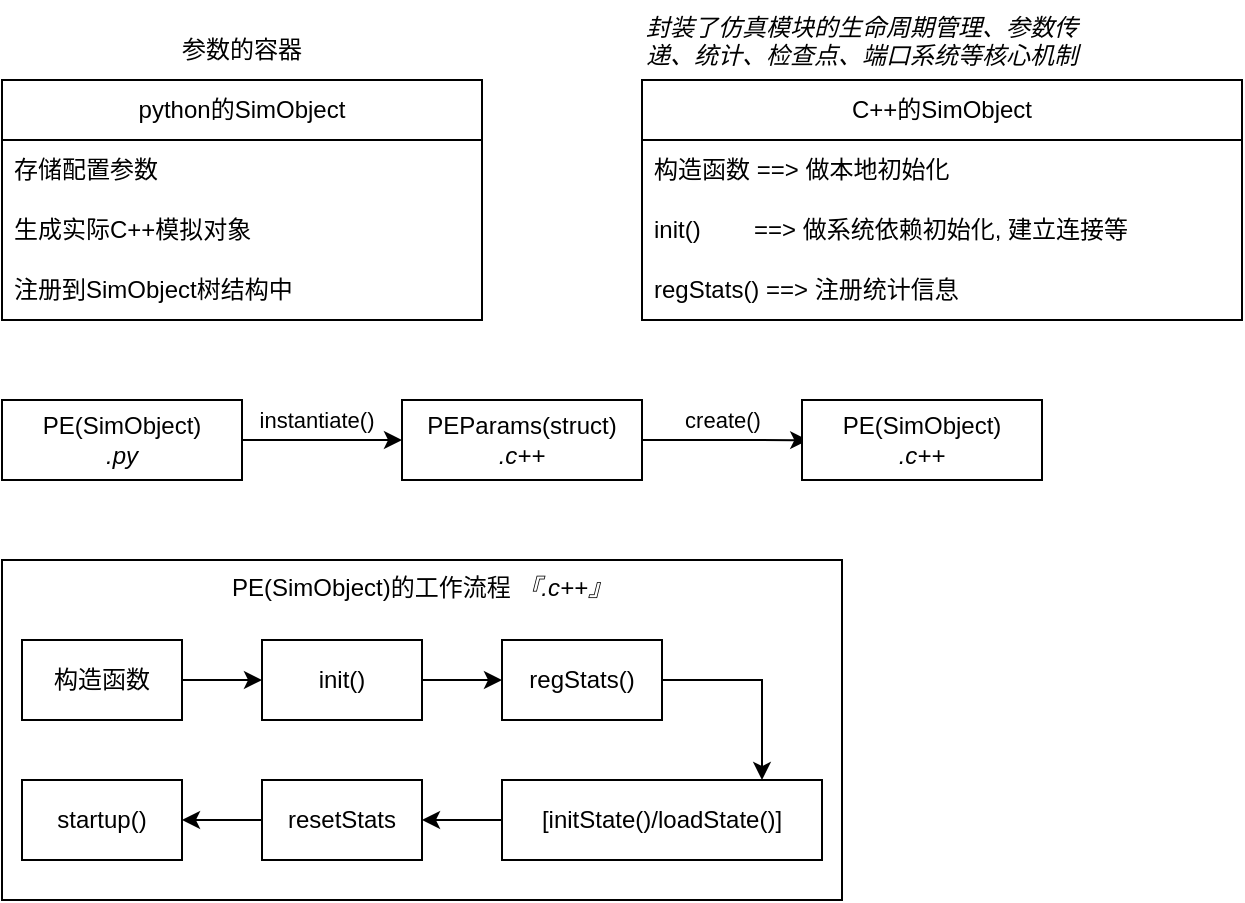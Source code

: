 <mxfile version="27.1.6">
  <diagram name="SimObject" id="-daLCYb_sPlYekwP6ffY">
    <mxGraphModel dx="900" dy="1311" grid="1" gridSize="10" guides="1" tooltips="1" connect="1" arrows="1" fold="1" page="1" pageScale="1" pageWidth="827" pageHeight="1169" math="0" shadow="0">
      <root>
        <mxCell id="0" />
        <mxCell id="1" parent="0" />
        <mxCell id="MVA4C9VbbbMDx0Rcn064-6" value="python的SimObject" style="swimlane;fontStyle=0;childLayout=stackLayout;horizontal=1;startSize=30;horizontalStack=0;resizeParent=1;resizeParentMax=0;resizeLast=0;collapsible=1;marginBottom=0;whiteSpace=wrap;html=1;" vertex="1" parent="1">
          <mxGeometry x="40" y="40" width="240" height="120" as="geometry" />
        </mxCell>
        <mxCell id="MVA4C9VbbbMDx0Rcn064-7" value="存储配置参数" style="text;strokeColor=none;fillColor=none;align=left;verticalAlign=middle;spacingLeft=4;spacingRight=4;overflow=hidden;points=[[0,0.5],[1,0.5]];portConstraint=eastwest;rotatable=0;whiteSpace=wrap;html=1;" vertex="1" parent="MVA4C9VbbbMDx0Rcn064-6">
          <mxGeometry y="30" width="240" height="30" as="geometry" />
        </mxCell>
        <mxCell id="MVA4C9VbbbMDx0Rcn064-8" value="生成实际C++模拟对象" style="text;strokeColor=none;fillColor=none;align=left;verticalAlign=middle;spacingLeft=4;spacingRight=4;overflow=hidden;points=[[0,0.5],[1,0.5]];portConstraint=eastwest;rotatable=0;whiteSpace=wrap;html=1;" vertex="1" parent="MVA4C9VbbbMDx0Rcn064-6">
          <mxGeometry y="60" width="240" height="30" as="geometry" />
        </mxCell>
        <mxCell id="MVA4C9VbbbMDx0Rcn064-9" value="注册到SimObject树结构中" style="text;strokeColor=none;fillColor=none;align=left;verticalAlign=middle;spacingLeft=4;spacingRight=4;overflow=hidden;points=[[0,0.5],[1,0.5]];portConstraint=eastwest;rotatable=0;whiteSpace=wrap;html=1;" vertex="1" parent="MVA4C9VbbbMDx0Rcn064-6">
          <mxGeometry y="90" width="240" height="30" as="geometry" />
        </mxCell>
        <mxCell id="MVA4C9VbbbMDx0Rcn064-16" value="参数的容器" style="text;html=1;align=center;verticalAlign=middle;whiteSpace=wrap;rounded=0;" vertex="1" parent="1">
          <mxGeometry x="120" y="10" width="80" height="30" as="geometry" />
        </mxCell>
        <mxCell id="MVA4C9VbbbMDx0Rcn064-17" value="&lt;div&gt;PEParams(struct)&lt;/div&gt;&lt;div&gt;&lt;i&gt;.c++&lt;/i&gt;&lt;/div&gt;" style="rounded=0;whiteSpace=wrap;html=1;" vertex="1" parent="1">
          <mxGeometry x="240" y="200" width="120" height="40" as="geometry" />
        </mxCell>
        <mxCell id="MVA4C9VbbbMDx0Rcn064-18" value="&lt;div&gt;PE(SimObject)&lt;/div&gt;&lt;div&gt;&lt;i&gt;.py&lt;/i&gt;&lt;/div&gt;" style="rounded=0;whiteSpace=wrap;html=1;" vertex="1" parent="1">
          <mxGeometry x="40" y="200" width="120" height="40" as="geometry" />
        </mxCell>
        <mxCell id="MVA4C9VbbbMDx0Rcn064-19" value="" style="endArrow=classic;html=1;rounded=0;" edge="1" parent="1" target="MVA4C9VbbbMDx0Rcn064-17">
          <mxGeometry width="50" height="50" relative="1" as="geometry">
            <mxPoint x="160" y="220" as="sourcePoint" />
            <mxPoint x="210" y="170" as="targetPoint" />
          </mxGeometry>
        </mxCell>
        <mxCell id="MVA4C9VbbbMDx0Rcn064-20" value="instantiate()" style="edgeLabel;html=1;align=center;verticalAlign=middle;resizable=0;points=[];" vertex="1" connectable="0" parent="MVA4C9VbbbMDx0Rcn064-19">
          <mxGeometry x="-0.089" relative="1" as="geometry">
            <mxPoint y="-10" as="offset" />
          </mxGeometry>
        </mxCell>
        <mxCell id="MVA4C9VbbbMDx0Rcn064-21" value="" style="endArrow=classic;html=1;rounded=0;exitX=1;exitY=0.5;exitDx=0;exitDy=0;entryX=0.026;entryY=0.502;entryDx=0;entryDy=0;entryPerimeter=0;" edge="1" parent="1" source="MVA4C9VbbbMDx0Rcn064-17" target="MVA4C9VbbbMDx0Rcn064-22">
          <mxGeometry width="50" height="50" relative="1" as="geometry">
            <mxPoint x="380" y="230" as="sourcePoint" />
            <mxPoint x="440" y="220" as="targetPoint" />
          </mxGeometry>
        </mxCell>
        <mxCell id="MVA4C9VbbbMDx0Rcn064-23" value="create()" style="edgeLabel;html=1;align=center;verticalAlign=middle;resizable=0;points=[];" vertex="1" connectable="0" parent="MVA4C9VbbbMDx0Rcn064-21">
          <mxGeometry x="-0.302" y="1" relative="1" as="geometry">
            <mxPoint x="11" y="-9" as="offset" />
          </mxGeometry>
        </mxCell>
        <mxCell id="MVA4C9VbbbMDx0Rcn064-22" value="&lt;div&gt;PE(SimObject)&lt;/div&gt;&lt;div&gt;&lt;i&gt;.c++&lt;/i&gt;&lt;/div&gt;" style="rounded=0;whiteSpace=wrap;html=1;" vertex="1" parent="1">
          <mxGeometry x="440" y="200" width="120" height="40" as="geometry" />
        </mxCell>
        <mxCell id="MVA4C9VbbbMDx0Rcn064-24" value="C++的SimObject" style="swimlane;fontStyle=0;childLayout=stackLayout;horizontal=1;startSize=30;horizontalStack=0;resizeParent=1;resizeParentMax=0;resizeLast=0;collapsible=1;marginBottom=0;whiteSpace=wrap;html=1;" vertex="1" parent="1">
          <mxGeometry x="360" y="40" width="300" height="120" as="geometry" />
        </mxCell>
        <mxCell id="MVA4C9VbbbMDx0Rcn064-26" value="构造函数 ==&amp;gt; 做本地初始化" style="text;strokeColor=none;fillColor=none;align=left;verticalAlign=middle;spacingLeft=4;spacingRight=4;overflow=hidden;points=[[0,0.5],[1,0.5]];portConstraint=eastwest;rotatable=0;whiteSpace=wrap;html=1;" vertex="1" parent="MVA4C9VbbbMDx0Rcn064-24">
          <mxGeometry y="30" width="300" height="30" as="geometry" />
        </mxCell>
        <mxCell id="MVA4C9VbbbMDx0Rcn064-27" value="&lt;div&gt;init()&amp;nbsp; &amp;nbsp; &amp;nbsp; &amp;nbsp; ==&amp;gt; 做系统依赖初始化, 建立连接等&lt;/div&gt;" style="text;strokeColor=none;fillColor=none;align=left;verticalAlign=middle;spacingLeft=4;spacingRight=4;overflow=hidden;points=[[0,0.5],[1,0.5]];portConstraint=eastwest;rotatable=0;whiteSpace=wrap;html=1;" vertex="1" parent="MVA4C9VbbbMDx0Rcn064-24">
          <mxGeometry y="60" width="300" height="30" as="geometry" />
        </mxCell>
        <mxCell id="MVA4C9VbbbMDx0Rcn064-43" value="regStats() ==&amp;gt; 注册统计信息" style="text;strokeColor=none;fillColor=none;align=left;verticalAlign=middle;spacingLeft=4;spacingRight=4;overflow=hidden;points=[[0,0.5],[1,0.5]];portConstraint=eastwest;rotatable=0;whiteSpace=wrap;html=1;" vertex="1" parent="MVA4C9VbbbMDx0Rcn064-24">
          <mxGeometry y="90" width="300" height="30" as="geometry" />
        </mxCell>
        <mxCell id="MVA4C9VbbbMDx0Rcn064-28" value="封装了仿真模块的生命周期管理、参数传递、统计、检查点、端口系统等核心机制" style="text;whiteSpace=wrap;html=1;fontStyle=2" vertex="1" parent="1">
          <mxGeometry x="360" width="240" height="40" as="geometry" />
        </mxCell>
        <mxCell id="MVA4C9VbbbMDx0Rcn064-30" value="&lt;div&gt;PE(SimObject)的工作流程&amp;nbsp;&lt;i&gt;『.c++』&lt;/i&gt;&lt;/div&gt;&lt;div&gt;&lt;i&gt;&lt;br&gt;&lt;/i&gt;&lt;/div&gt;" style="rounded=0;whiteSpace=wrap;html=1;verticalAlign=top;" vertex="1" parent="1">
          <mxGeometry x="40" y="280" width="420" height="170" as="geometry" />
        </mxCell>
        <mxCell id="MVA4C9VbbbMDx0Rcn064-42" value="" style="group" vertex="1" connectable="0" parent="1">
          <mxGeometry x="50" y="320" width="400" height="110" as="geometry" />
        </mxCell>
        <mxCell id="MVA4C9VbbbMDx0Rcn064-33" value="" style="edgeStyle=orthogonalEdgeStyle;rounded=0;orthogonalLoop=1;jettySize=auto;html=1;" edge="1" parent="MVA4C9VbbbMDx0Rcn064-42" source="MVA4C9VbbbMDx0Rcn064-31" target="MVA4C9VbbbMDx0Rcn064-32">
          <mxGeometry relative="1" as="geometry" />
        </mxCell>
        <mxCell id="MVA4C9VbbbMDx0Rcn064-31" value="构造函数" style="rounded=0;whiteSpace=wrap;html=1;" vertex="1" parent="MVA4C9VbbbMDx0Rcn064-42">
          <mxGeometry width="80" height="40" as="geometry" />
        </mxCell>
        <mxCell id="MVA4C9VbbbMDx0Rcn064-35" value="" style="edgeStyle=orthogonalEdgeStyle;rounded=0;orthogonalLoop=1;jettySize=auto;html=1;" edge="1" parent="MVA4C9VbbbMDx0Rcn064-42" source="MVA4C9VbbbMDx0Rcn064-32" target="MVA4C9VbbbMDx0Rcn064-34">
          <mxGeometry relative="1" as="geometry" />
        </mxCell>
        <mxCell id="MVA4C9VbbbMDx0Rcn064-32" value="init()" style="whiteSpace=wrap;html=1;rounded=0;" vertex="1" parent="MVA4C9VbbbMDx0Rcn064-42">
          <mxGeometry x="120" width="80" height="40" as="geometry" />
        </mxCell>
        <mxCell id="MVA4C9VbbbMDx0Rcn064-37" value="" style="edgeStyle=orthogonalEdgeStyle;rounded=0;orthogonalLoop=1;jettySize=auto;html=1;exitX=1;exitY=0.5;exitDx=0;exitDy=0;entryX=0.81;entryY=0.001;entryDx=0;entryDy=0;entryPerimeter=0;" edge="1" parent="MVA4C9VbbbMDx0Rcn064-42" source="MVA4C9VbbbMDx0Rcn064-34" target="MVA4C9VbbbMDx0Rcn064-36">
          <mxGeometry relative="1" as="geometry">
            <mxPoint x="340" y="20.034" as="sourcePoint" />
            <mxPoint x="360.034" y="70" as="targetPoint" />
            <Array as="points">
              <mxPoint x="370" y="20" />
              <mxPoint x="370" y="70" />
            </Array>
          </mxGeometry>
        </mxCell>
        <mxCell id="MVA4C9VbbbMDx0Rcn064-34" value="regStats()" style="whiteSpace=wrap;html=1;rounded=0;" vertex="1" parent="MVA4C9VbbbMDx0Rcn064-42">
          <mxGeometry x="240" width="80" height="40" as="geometry" />
        </mxCell>
        <mxCell id="MVA4C9VbbbMDx0Rcn064-39" value="" style="edgeStyle=orthogonalEdgeStyle;rounded=0;orthogonalLoop=1;jettySize=auto;html=1;" edge="1" parent="MVA4C9VbbbMDx0Rcn064-42" source="MVA4C9VbbbMDx0Rcn064-36" target="MVA4C9VbbbMDx0Rcn064-38">
          <mxGeometry relative="1" as="geometry" />
        </mxCell>
        <mxCell id="MVA4C9VbbbMDx0Rcn064-36" value="[initState()/loadState()]" style="whiteSpace=wrap;html=1;rounded=0;" vertex="1" parent="MVA4C9VbbbMDx0Rcn064-42">
          <mxGeometry x="240" y="70" width="160" height="40" as="geometry" />
        </mxCell>
        <mxCell id="MVA4C9VbbbMDx0Rcn064-41" value="" style="edgeStyle=orthogonalEdgeStyle;rounded=0;orthogonalLoop=1;jettySize=auto;html=1;" edge="1" parent="MVA4C9VbbbMDx0Rcn064-42" source="MVA4C9VbbbMDx0Rcn064-38" target="MVA4C9VbbbMDx0Rcn064-40">
          <mxGeometry relative="1" as="geometry" />
        </mxCell>
        <mxCell id="MVA4C9VbbbMDx0Rcn064-38" value="resetStats" style="whiteSpace=wrap;html=1;rounded=0;" vertex="1" parent="MVA4C9VbbbMDx0Rcn064-42">
          <mxGeometry x="120" y="70" width="80" height="40" as="geometry" />
        </mxCell>
        <mxCell id="MVA4C9VbbbMDx0Rcn064-40" value="startup()" style="whiteSpace=wrap;html=1;rounded=0;" vertex="1" parent="MVA4C9VbbbMDx0Rcn064-42">
          <mxGeometry y="70" width="80" height="40" as="geometry" />
        </mxCell>
      </root>
    </mxGraphModel>
  </diagram>
</mxfile>
